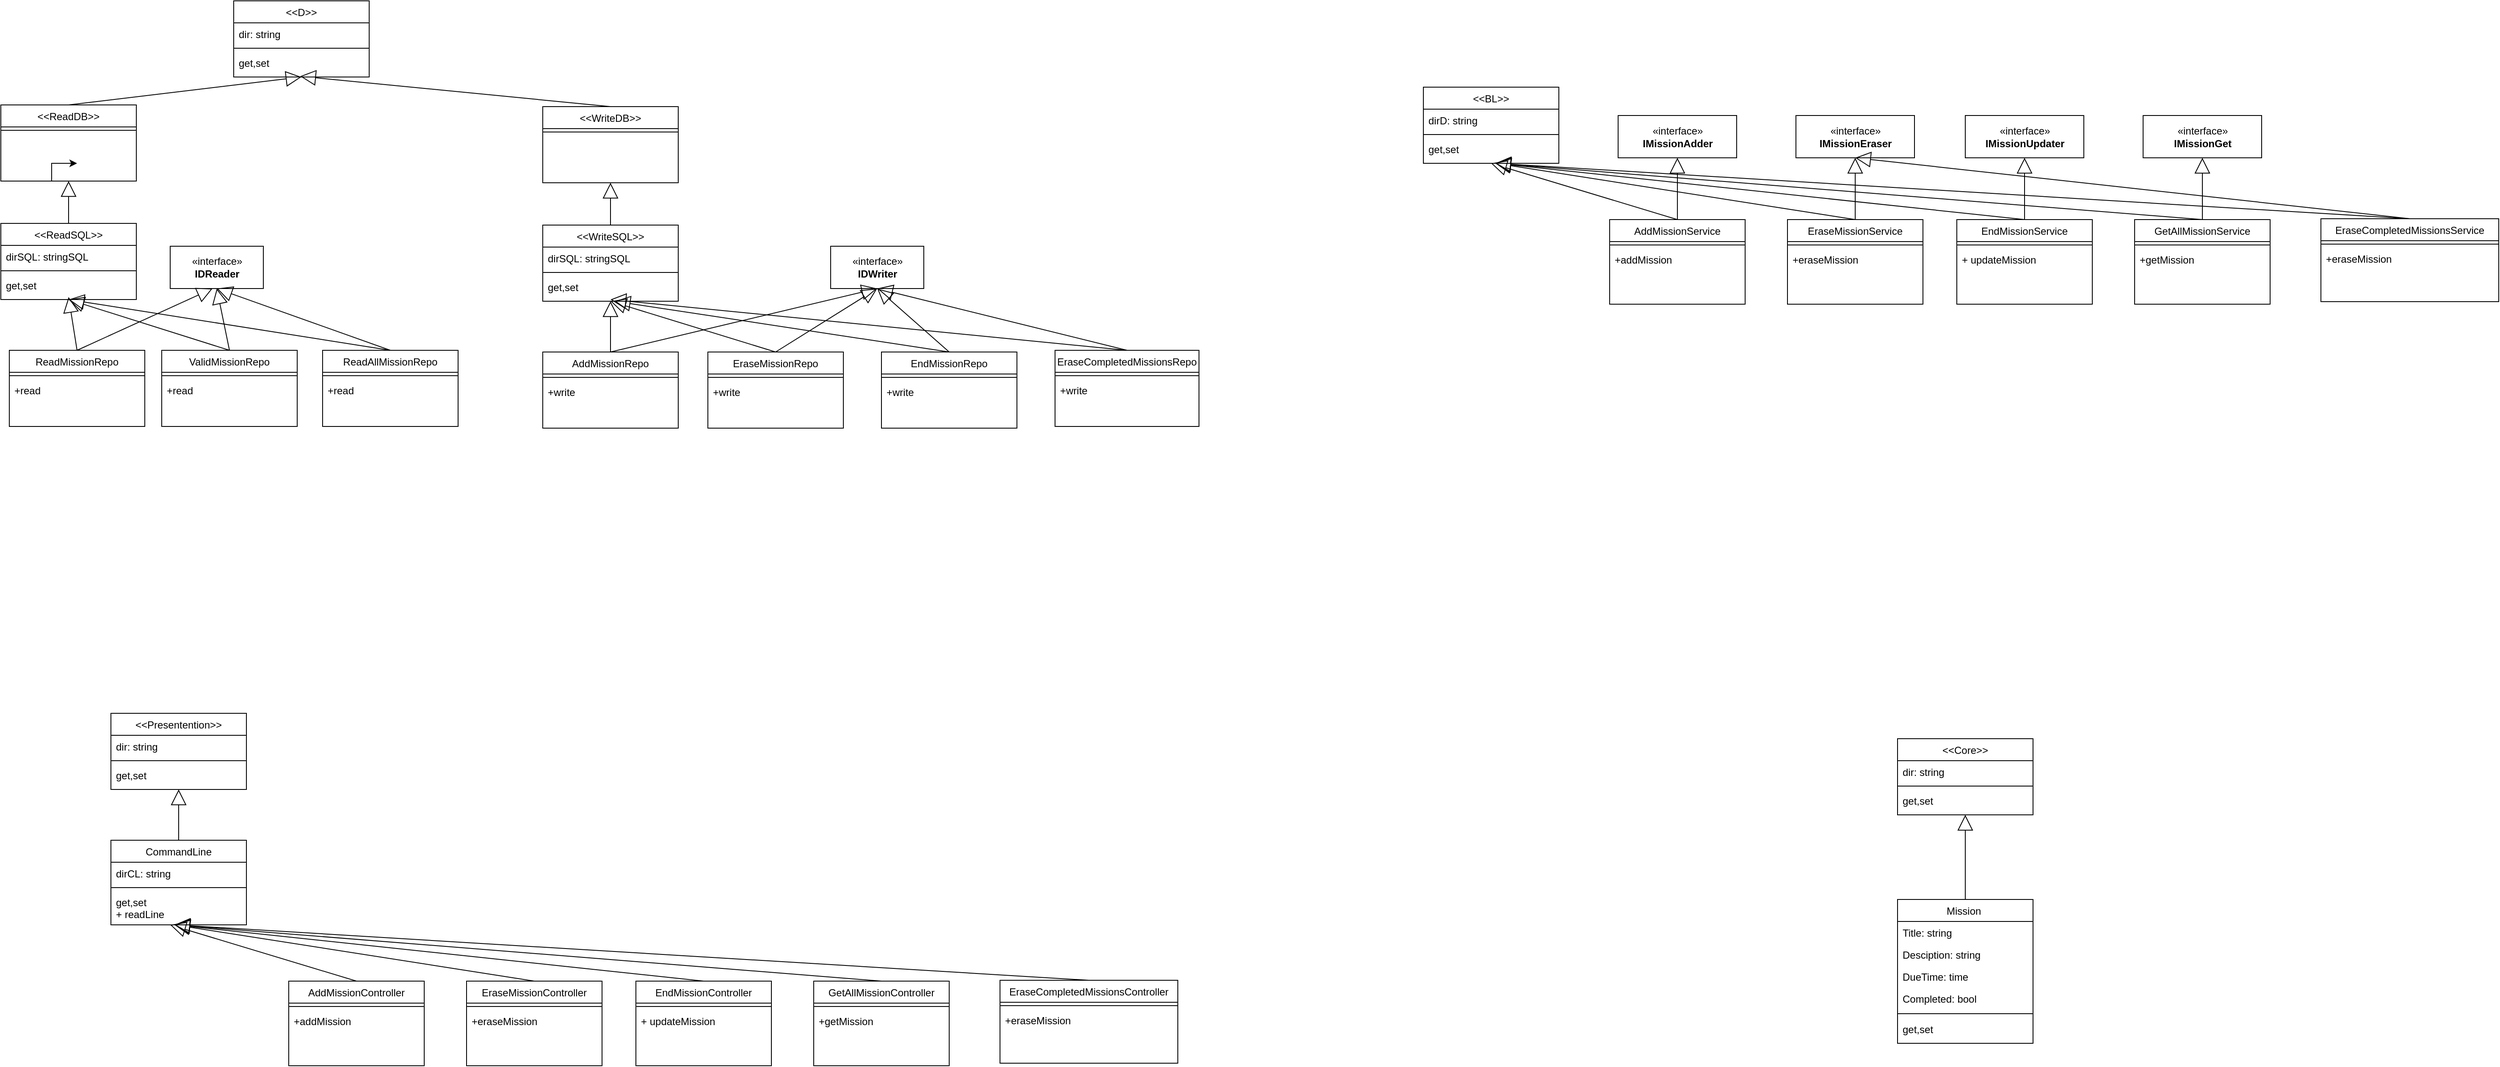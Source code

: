 <mxfile version="13.8.5" type="github">
  <diagram id="C5RBs43oDa-KdzZeNtuy" name="Page-1">
    <mxGraphModel dx="3910" dy="2185" grid="1" gridSize="10" guides="1" tooltips="1" connect="1" arrows="1" fold="1" page="1" pageScale="1" pageWidth="1600" pageHeight="900" math="0" shadow="0">
      <root>
        <mxCell id="WIyWlLk6GJQsqaUBKTNV-0" />
        <mxCell id="WIyWlLk6GJQsqaUBKTNV-1" parent="WIyWlLk6GJQsqaUBKTNV-0" />
        <mxCell id="q4tkTc2q1mDDEgFrJ_Hx-42" style="edgeStyle=orthogonalEdgeStyle;rounded=0;orthogonalLoop=1;jettySize=auto;html=1;exitX=0.5;exitY=1;exitDx=0;exitDy=0;" edge="1" parent="WIyWlLk6GJQsqaUBKTNV-1" source="NPSRJjCiuasaxtM8R7SW-10">
          <mxGeometry relative="1" as="geometry">
            <mxPoint x="190" y="390" as="targetPoint" />
            <Array as="points">
              <mxPoint x="160" y="411" />
              <mxPoint x="160" y="390" />
            </Array>
          </mxGeometry>
        </mxCell>
        <mxCell id="NPSRJjCiuasaxtM8R7SW-10" value="&lt;&lt;ReadDB&gt;&gt;" style="swimlane;fontStyle=0;align=center;verticalAlign=top;childLayout=stackLayout;horizontal=1;startSize=26;horizontalStack=0;resizeParent=1;resizeLast=0;collapsible=1;marginBottom=0;rounded=0;shadow=0;strokeWidth=1;" parent="WIyWlLk6GJQsqaUBKTNV-1" vertex="1">
          <mxGeometry x="100" y="321" width="160" height="90" as="geometry">
            <mxRectangle x="230" y="140" width="160" height="26" as="alternateBounds" />
          </mxGeometry>
        </mxCell>
        <mxCell id="NPSRJjCiuasaxtM8R7SW-12" value="" style="line;html=1;strokeWidth=1;align=left;verticalAlign=middle;spacingTop=-1;spacingLeft=3;spacingRight=3;rotatable=0;labelPosition=right;points=[];portConstraint=eastwest;" parent="NPSRJjCiuasaxtM8R7SW-10" vertex="1">
          <mxGeometry y="26" width="160" height="8" as="geometry" />
        </mxCell>
        <mxCell id="NPSRJjCiuasaxtM8R7SW-14" value="«interface»&lt;br&gt;&lt;b&gt;IDReader&lt;/b&gt;" style="html=1;" parent="WIyWlLk6GJQsqaUBKTNV-1" vertex="1">
          <mxGeometry x="300" y="488" width="110" height="50" as="geometry" />
        </mxCell>
        <mxCell id="NPSRJjCiuasaxtM8R7SW-16" value="" style="endArrow=block;endSize=16;endFill=0;html=1;entryX=0.5;entryY=1;entryDx=0;entryDy=0;exitX=0.5;exitY=0;exitDx=0;exitDy=0;" parent="WIyWlLk6GJQsqaUBKTNV-1" source="NPSRJjCiuasaxtM8R7SW-32" target="NPSRJjCiuasaxtM8R7SW-14" edge="1">
          <mxGeometry width="160" relative="1" as="geometry">
            <mxPoint x="40" y="641" as="sourcePoint" />
            <mxPoint x="-50" y="611" as="targetPoint" />
          </mxGeometry>
        </mxCell>
        <mxCell id="NPSRJjCiuasaxtM8R7SW-19" value="«interface»&lt;br&gt;&lt;b&gt;IDWriter&lt;/b&gt;" style="html=1;" parent="WIyWlLk6GJQsqaUBKTNV-1" vertex="1">
          <mxGeometry x="1080" y="488" width="110" height="50" as="geometry" />
        </mxCell>
        <mxCell id="NPSRJjCiuasaxtM8R7SW-20" value="" style="endArrow=block;endSize=16;endFill=0;html=1;entryX=0.5;entryY=1;entryDx=0;entryDy=0;exitX=0.5;exitY=0;exitDx=0;exitDy=0;" parent="WIyWlLk6GJQsqaUBKTNV-1" source="NPSRJjCiuasaxtM8R7SW-47" target="NPSRJjCiuasaxtM8R7SW-19" edge="1">
          <mxGeometry width="160" relative="1" as="geometry">
            <mxPoint x="850" y="622" as="sourcePoint" />
            <mxPoint x="660" y="520" as="targetPoint" />
          </mxGeometry>
        </mxCell>
        <mxCell id="NPSRJjCiuasaxtM8R7SW-23" value="&lt;&lt;WriteDB&gt;&gt;" style="swimlane;fontStyle=0;align=center;verticalAlign=top;childLayout=stackLayout;horizontal=1;startSize=26;horizontalStack=0;resizeParent=1;resizeLast=0;collapsible=1;marginBottom=0;rounded=0;shadow=0;strokeWidth=1;" parent="WIyWlLk6GJQsqaUBKTNV-1" vertex="1">
          <mxGeometry x="740" y="323" width="160" height="90" as="geometry">
            <mxRectangle x="230" y="140" width="160" height="26" as="alternateBounds" />
          </mxGeometry>
        </mxCell>
        <mxCell id="NPSRJjCiuasaxtM8R7SW-25" value="" style="line;html=1;strokeWidth=1;align=left;verticalAlign=middle;spacingTop=-1;spacingLeft=3;spacingRight=3;rotatable=0;labelPosition=right;points=[];portConstraint=eastwest;" parent="NPSRJjCiuasaxtM8R7SW-23" vertex="1">
          <mxGeometry y="26" width="160" height="8" as="geometry" />
        </mxCell>
        <mxCell id="NPSRJjCiuasaxtM8R7SW-27" value="" style="endArrow=block;endSize=16;endFill=0;html=1;entryX=0.5;entryY=1;entryDx=0;entryDy=0;exitX=0.5;exitY=0;exitDx=0;exitDy=0;" parent="WIyWlLk6GJQsqaUBKTNV-1" source="NPSRJjCiuasaxtM8R7SW-28" target="NPSRJjCiuasaxtM8R7SW-10" edge="1">
          <mxGeometry width="160" relative="1" as="geometry">
            <mxPoint x="280" y="456" as="sourcePoint" />
            <mxPoint x="180" y="431" as="targetPoint" />
          </mxGeometry>
        </mxCell>
        <mxCell id="NPSRJjCiuasaxtM8R7SW-28" value="&lt;&lt;ReadSQL&gt;&gt;" style="swimlane;fontStyle=0;align=center;verticalAlign=top;childLayout=stackLayout;horizontal=1;startSize=26;horizontalStack=0;resizeParent=1;resizeLast=0;collapsible=1;marginBottom=0;rounded=0;shadow=0;strokeWidth=1;" parent="WIyWlLk6GJQsqaUBKTNV-1" vertex="1">
          <mxGeometry x="100" y="461" width="160" height="90" as="geometry">
            <mxRectangle x="230" y="140" width="160" height="26" as="alternateBounds" />
          </mxGeometry>
        </mxCell>
        <mxCell id="NPSRJjCiuasaxtM8R7SW-29" value="dirSQL: stringSQL" style="text;align=left;verticalAlign=top;spacingLeft=4;spacingRight=4;overflow=hidden;rotatable=0;points=[[0,0.5],[1,0.5]];portConstraint=eastwest;" parent="NPSRJjCiuasaxtM8R7SW-28" vertex="1">
          <mxGeometry y="26" width="160" height="26" as="geometry" />
        </mxCell>
        <mxCell id="NPSRJjCiuasaxtM8R7SW-30" value="" style="line;html=1;strokeWidth=1;align=left;verticalAlign=middle;spacingTop=-1;spacingLeft=3;spacingRight=3;rotatable=0;labelPosition=right;points=[];portConstraint=eastwest;" parent="NPSRJjCiuasaxtM8R7SW-28" vertex="1">
          <mxGeometry y="52" width="160" height="8" as="geometry" />
        </mxCell>
        <mxCell id="NPSRJjCiuasaxtM8R7SW-31" value="get,set" style="text;align=left;verticalAlign=top;spacingLeft=4;spacingRight=4;overflow=hidden;rotatable=0;points=[[0,0.5],[1,0.5]];portConstraint=eastwest;" parent="NPSRJjCiuasaxtM8R7SW-28" vertex="1">
          <mxGeometry y="60" width="160" height="26" as="geometry" />
        </mxCell>
        <mxCell id="NPSRJjCiuasaxtM8R7SW-32" value="ValidMissionRepo" style="swimlane;fontStyle=0;align=center;verticalAlign=top;childLayout=stackLayout;horizontal=1;startSize=26;horizontalStack=0;resizeParent=1;resizeLast=0;collapsible=1;marginBottom=0;rounded=0;shadow=0;strokeWidth=1;" parent="WIyWlLk6GJQsqaUBKTNV-1" vertex="1">
          <mxGeometry x="290" y="611" width="160" height="90" as="geometry">
            <mxRectangle x="230" y="140" width="160" height="26" as="alternateBounds" />
          </mxGeometry>
        </mxCell>
        <mxCell id="NPSRJjCiuasaxtM8R7SW-34" value="" style="line;html=1;strokeWidth=1;align=left;verticalAlign=middle;spacingTop=-1;spacingLeft=3;spacingRight=3;rotatable=0;labelPosition=right;points=[];portConstraint=eastwest;" parent="NPSRJjCiuasaxtM8R7SW-32" vertex="1">
          <mxGeometry y="26" width="160" height="8" as="geometry" />
        </mxCell>
        <mxCell id="NPSRJjCiuasaxtM8R7SW-35" value="+read" style="text;align=left;verticalAlign=top;spacingLeft=4;spacingRight=4;overflow=hidden;rotatable=0;points=[[0,0.5],[1,0.5]];portConstraint=eastwest;" parent="NPSRJjCiuasaxtM8R7SW-32" vertex="1">
          <mxGeometry y="34" width="160" height="26" as="geometry" />
        </mxCell>
        <mxCell id="NPSRJjCiuasaxtM8R7SW-36" value="" style="endArrow=block;endSize=16;endFill=0;html=1;exitX=0.5;exitY=0;exitDx=0;exitDy=0;entryX=0.5;entryY=1;entryDx=0;entryDy=0;" parent="WIyWlLk6GJQsqaUBKTNV-1" source="NPSRJjCiuasaxtM8R7SW-32" target="NPSRJjCiuasaxtM8R7SW-28" edge="1">
          <mxGeometry width="160" relative="1" as="geometry">
            <mxPoint x="220" y="591" as="sourcePoint" />
            <mxPoint x="400" y="541" as="targetPoint" />
          </mxGeometry>
        </mxCell>
        <mxCell id="NPSRJjCiuasaxtM8R7SW-42" value="" style="endArrow=block;endSize=16;endFill=0;html=1;entryX=0.5;entryY=1;entryDx=0;entryDy=0;exitX=0.5;exitY=0;exitDx=0;exitDy=0;" parent="WIyWlLk6GJQsqaUBKTNV-1" source="NPSRJjCiuasaxtM8R7SW-43" edge="1">
          <mxGeometry width="160" relative="1" as="geometry">
            <mxPoint x="920" y="458" as="sourcePoint" />
            <mxPoint x="820" y="413" as="targetPoint" />
          </mxGeometry>
        </mxCell>
        <mxCell id="NPSRJjCiuasaxtM8R7SW-43" value="&lt;&lt;WriteSQL&gt;&gt;" style="swimlane;fontStyle=0;align=center;verticalAlign=top;childLayout=stackLayout;horizontal=1;startSize=26;horizontalStack=0;resizeParent=1;resizeLast=0;collapsible=1;marginBottom=0;rounded=0;shadow=0;strokeWidth=1;" parent="WIyWlLk6GJQsqaUBKTNV-1" vertex="1">
          <mxGeometry x="740" y="463" width="160" height="90" as="geometry">
            <mxRectangle x="230" y="140" width="160" height="26" as="alternateBounds" />
          </mxGeometry>
        </mxCell>
        <mxCell id="NPSRJjCiuasaxtM8R7SW-44" value="dirSQL: stringSQL" style="text;align=left;verticalAlign=top;spacingLeft=4;spacingRight=4;overflow=hidden;rotatable=0;points=[[0,0.5],[1,0.5]];portConstraint=eastwest;" parent="NPSRJjCiuasaxtM8R7SW-43" vertex="1">
          <mxGeometry y="26" width="160" height="26" as="geometry" />
        </mxCell>
        <mxCell id="NPSRJjCiuasaxtM8R7SW-45" value="" style="line;html=1;strokeWidth=1;align=left;verticalAlign=middle;spacingTop=-1;spacingLeft=3;spacingRight=3;rotatable=0;labelPosition=right;points=[];portConstraint=eastwest;" parent="NPSRJjCiuasaxtM8R7SW-43" vertex="1">
          <mxGeometry y="52" width="160" height="8" as="geometry" />
        </mxCell>
        <mxCell id="NPSRJjCiuasaxtM8R7SW-46" value="get,set" style="text;align=left;verticalAlign=top;spacingLeft=4;spacingRight=4;overflow=hidden;rotatable=0;points=[[0,0.5],[1,0.5]];portConstraint=eastwest;" parent="NPSRJjCiuasaxtM8R7SW-43" vertex="1">
          <mxGeometry y="60" width="160" height="26" as="geometry" />
        </mxCell>
        <mxCell id="NPSRJjCiuasaxtM8R7SW-47" value="AddMissionRepo" style="swimlane;fontStyle=0;align=center;verticalAlign=top;childLayout=stackLayout;horizontal=1;startSize=26;horizontalStack=0;resizeParent=1;resizeLast=0;collapsible=1;marginBottom=0;rounded=0;shadow=0;strokeWidth=1;" parent="WIyWlLk6GJQsqaUBKTNV-1" vertex="1">
          <mxGeometry x="740" y="613" width="160" height="90" as="geometry">
            <mxRectangle x="230" y="140" width="160" height="26" as="alternateBounds" />
          </mxGeometry>
        </mxCell>
        <mxCell id="NPSRJjCiuasaxtM8R7SW-48" value="" style="line;html=1;strokeWidth=1;align=left;verticalAlign=middle;spacingTop=-1;spacingLeft=3;spacingRight=3;rotatable=0;labelPosition=right;points=[];portConstraint=eastwest;" parent="NPSRJjCiuasaxtM8R7SW-47" vertex="1">
          <mxGeometry y="26" width="160" height="8" as="geometry" />
        </mxCell>
        <mxCell id="NPSRJjCiuasaxtM8R7SW-49" value="+write" style="text;align=left;verticalAlign=top;spacingLeft=4;spacingRight=4;overflow=hidden;rotatable=0;points=[[0,0.5],[1,0.5]];portConstraint=eastwest;" parent="NPSRJjCiuasaxtM8R7SW-47" vertex="1">
          <mxGeometry y="34" width="160" height="26" as="geometry" />
        </mxCell>
        <mxCell id="NPSRJjCiuasaxtM8R7SW-50" value="" style="endArrow=block;endSize=16;endFill=0;html=1;entryX=0.5;entryY=1;entryDx=0;entryDy=0;exitX=0.5;exitY=0;exitDx=0;exitDy=0;" parent="WIyWlLk6GJQsqaUBKTNV-1" target="NPSRJjCiuasaxtM8R7SW-43" edge="1" source="NPSRJjCiuasaxtM8R7SW-47">
          <mxGeometry width="160" relative="1" as="geometry">
            <mxPoint x="810" y="610" as="sourcePoint" />
            <mxPoint x="620" y="523" as="targetPoint" />
          </mxGeometry>
        </mxCell>
        <mxCell id="NPSRJjCiuasaxtM8R7SW-51" value="&lt;&lt;D&gt;&gt;" style="swimlane;fontStyle=0;align=center;verticalAlign=top;childLayout=stackLayout;horizontal=1;startSize=26;horizontalStack=0;resizeParent=1;resizeLast=0;collapsible=1;marginBottom=0;rounded=0;shadow=0;strokeWidth=1;" parent="WIyWlLk6GJQsqaUBKTNV-1" vertex="1">
          <mxGeometry x="375" y="198" width="160" height="90" as="geometry">
            <mxRectangle x="230" y="140" width="160" height="26" as="alternateBounds" />
          </mxGeometry>
        </mxCell>
        <mxCell id="NPSRJjCiuasaxtM8R7SW-52" value="dir: string" style="text;align=left;verticalAlign=top;spacingLeft=4;spacingRight=4;overflow=hidden;rotatable=0;points=[[0,0.5],[1,0.5]];portConstraint=eastwest;" parent="NPSRJjCiuasaxtM8R7SW-51" vertex="1">
          <mxGeometry y="26" width="160" height="26" as="geometry" />
        </mxCell>
        <mxCell id="NPSRJjCiuasaxtM8R7SW-53" value="" style="line;html=1;strokeWidth=1;align=left;verticalAlign=middle;spacingTop=-1;spacingLeft=3;spacingRight=3;rotatable=0;labelPosition=right;points=[];portConstraint=eastwest;" parent="NPSRJjCiuasaxtM8R7SW-51" vertex="1">
          <mxGeometry y="52" width="160" height="8" as="geometry" />
        </mxCell>
        <mxCell id="NPSRJjCiuasaxtM8R7SW-54" value="get,set" style="text;align=left;verticalAlign=top;spacingLeft=4;spacingRight=4;overflow=hidden;rotatable=0;points=[[0,0.5],[1,0.5]];portConstraint=eastwest;" parent="NPSRJjCiuasaxtM8R7SW-51" vertex="1">
          <mxGeometry y="60" width="160" height="26" as="geometry" />
        </mxCell>
        <mxCell id="NPSRJjCiuasaxtM8R7SW-55" value="" style="endArrow=block;endSize=16;endFill=0;html=1;exitX=0.5;exitY=0;exitDx=0;exitDy=0;entryX=0.5;entryY=1;entryDx=0;entryDy=0;" parent="WIyWlLk6GJQsqaUBKTNV-1" source="NPSRJjCiuasaxtM8R7SW-10" target="NPSRJjCiuasaxtM8R7SW-51" edge="1">
          <mxGeometry width="160" relative="1" as="geometry">
            <mxPoint x="475" y="328" as="sourcePoint" />
            <mxPoint x="455" y="278" as="targetPoint" />
          </mxGeometry>
        </mxCell>
        <mxCell id="NPSRJjCiuasaxtM8R7SW-56" value="" style="endArrow=block;endSize=16;endFill=0;html=1;exitX=0.5;exitY=0;exitDx=0;exitDy=0;entryX=0.491;entryY=1.121;entryDx=0;entryDy=0;entryPerimeter=0;" parent="WIyWlLk6GJQsqaUBKTNV-1" source="NPSRJjCiuasaxtM8R7SW-23" target="NPSRJjCiuasaxtM8R7SW-54" edge="1">
          <mxGeometry width="160" relative="1" as="geometry">
            <mxPoint x="245" y="331" as="sourcePoint" />
            <mxPoint x="465" y="268" as="targetPoint" />
          </mxGeometry>
        </mxCell>
        <mxCell id="NPSRJjCiuasaxtM8R7SW-57" value="EraseMissionRepo" style="swimlane;fontStyle=0;align=center;verticalAlign=top;childLayout=stackLayout;horizontal=1;startSize=26;horizontalStack=0;resizeParent=1;resizeLast=0;collapsible=1;marginBottom=0;rounded=0;shadow=0;strokeWidth=1;" parent="WIyWlLk6GJQsqaUBKTNV-1" vertex="1">
          <mxGeometry x="935" y="613" width="160" height="90" as="geometry">
            <mxRectangle x="230" y="140" width="160" height="26" as="alternateBounds" />
          </mxGeometry>
        </mxCell>
        <mxCell id="NPSRJjCiuasaxtM8R7SW-58" value="" style="line;html=1;strokeWidth=1;align=left;verticalAlign=middle;spacingTop=-1;spacingLeft=3;spacingRight=3;rotatable=0;labelPosition=right;points=[];portConstraint=eastwest;" parent="NPSRJjCiuasaxtM8R7SW-57" vertex="1">
          <mxGeometry y="26" width="160" height="8" as="geometry" />
        </mxCell>
        <mxCell id="NPSRJjCiuasaxtM8R7SW-59" value="+write" style="text;align=left;verticalAlign=top;spacingLeft=4;spacingRight=4;overflow=hidden;rotatable=0;points=[[0,0.5],[1,0.5]];portConstraint=eastwest;" parent="NPSRJjCiuasaxtM8R7SW-57" vertex="1">
          <mxGeometry y="34" width="160" height="26" as="geometry" />
        </mxCell>
        <mxCell id="NPSRJjCiuasaxtM8R7SW-60" value="" style="endArrow=block;endSize=16;endFill=0;html=1;entryX=0.5;entryY=1;entryDx=0;entryDy=0;exitX=0.5;exitY=0;exitDx=0;exitDy=0;" parent="WIyWlLk6GJQsqaUBKTNV-1" source="NPSRJjCiuasaxtM8R7SW-57" target="NPSRJjCiuasaxtM8R7SW-43" edge="1">
          <mxGeometry width="160" relative="1" as="geometry">
            <mxPoint x="940" y="603" as="sourcePoint" />
            <mxPoint x="940" y="530" as="targetPoint" />
          </mxGeometry>
        </mxCell>
        <mxCell id="NPSRJjCiuasaxtM8R7SW-69" value="&lt;&lt;Presentention&gt;&gt;" style="swimlane;fontStyle=0;align=center;verticalAlign=top;childLayout=stackLayout;horizontal=1;startSize=26;horizontalStack=0;resizeParent=1;resizeLast=0;collapsible=1;marginBottom=0;rounded=0;shadow=0;strokeWidth=1;" parent="WIyWlLk6GJQsqaUBKTNV-1" vertex="1">
          <mxGeometry x="230" y="1040" width="160" height="90" as="geometry">
            <mxRectangle x="230" y="140" width="160" height="26" as="alternateBounds" />
          </mxGeometry>
        </mxCell>
        <mxCell id="NPSRJjCiuasaxtM8R7SW-70" value="dir: string" style="text;align=left;verticalAlign=top;spacingLeft=4;spacingRight=4;overflow=hidden;rotatable=0;points=[[0,0.5],[1,0.5]];portConstraint=eastwest;" parent="NPSRJjCiuasaxtM8R7SW-69" vertex="1">
          <mxGeometry y="26" width="160" height="26" as="geometry" />
        </mxCell>
        <mxCell id="NPSRJjCiuasaxtM8R7SW-71" value="" style="line;html=1;strokeWidth=1;align=left;verticalAlign=middle;spacingTop=-1;spacingLeft=3;spacingRight=3;rotatable=0;labelPosition=right;points=[];portConstraint=eastwest;" parent="NPSRJjCiuasaxtM8R7SW-69" vertex="1">
          <mxGeometry y="52" width="160" height="8" as="geometry" />
        </mxCell>
        <mxCell id="NPSRJjCiuasaxtM8R7SW-72" value="get,set" style="text;align=left;verticalAlign=top;spacingLeft=4;spacingRight=4;overflow=hidden;rotatable=0;points=[[0,0.5],[1,0.5]];portConstraint=eastwest;" parent="NPSRJjCiuasaxtM8R7SW-69" vertex="1">
          <mxGeometry y="60" width="160" height="26" as="geometry" />
        </mxCell>
        <mxCell id="NPSRJjCiuasaxtM8R7SW-73" value="" style="endArrow=block;endSize=16;endFill=0;html=1;entryX=0.5;entryY=1;entryDx=0;entryDy=0;" parent="WIyWlLk6GJQsqaUBKTNV-1" target="NPSRJjCiuasaxtM8R7SW-69" edge="1">
          <mxGeometry width="160" relative="1" as="geometry">
            <mxPoint x="310" y="1190" as="sourcePoint" />
            <mxPoint x="310" y="1120" as="targetPoint" />
          </mxGeometry>
        </mxCell>
        <mxCell id="NPSRJjCiuasaxtM8R7SW-75" value="&lt;&lt;BL&gt;&gt;" style="swimlane;fontStyle=0;align=center;verticalAlign=top;childLayout=stackLayout;horizontal=1;startSize=26;horizontalStack=0;resizeParent=1;resizeLast=0;collapsible=1;marginBottom=0;rounded=0;shadow=0;strokeWidth=1;" parent="WIyWlLk6GJQsqaUBKTNV-1" vertex="1">
          <mxGeometry x="1780" y="300" width="160" height="90" as="geometry">
            <mxRectangle x="230" y="140" width="160" height="26" as="alternateBounds" />
          </mxGeometry>
        </mxCell>
        <mxCell id="NPSRJjCiuasaxtM8R7SW-76" value="dirD: string" style="text;align=left;verticalAlign=top;spacingLeft=4;spacingRight=4;overflow=hidden;rotatable=0;points=[[0,0.5],[1,0.5]];portConstraint=eastwest;" parent="NPSRJjCiuasaxtM8R7SW-75" vertex="1">
          <mxGeometry y="26" width="160" height="26" as="geometry" />
        </mxCell>
        <mxCell id="NPSRJjCiuasaxtM8R7SW-77" value="" style="line;html=1;strokeWidth=1;align=left;verticalAlign=middle;spacingTop=-1;spacingLeft=3;spacingRight=3;rotatable=0;labelPosition=right;points=[];portConstraint=eastwest;" parent="NPSRJjCiuasaxtM8R7SW-75" vertex="1">
          <mxGeometry y="52" width="160" height="8" as="geometry" />
        </mxCell>
        <mxCell id="NPSRJjCiuasaxtM8R7SW-78" value="get,set" style="text;align=left;verticalAlign=top;spacingLeft=4;spacingRight=4;overflow=hidden;rotatable=0;points=[[0,0.5],[1,0.5]];portConstraint=eastwest;" parent="NPSRJjCiuasaxtM8R7SW-75" vertex="1">
          <mxGeometry y="60" width="160" height="26" as="geometry" />
        </mxCell>
        <mxCell id="NPSRJjCiuasaxtM8R7SW-85" value="AddMissionService" style="swimlane;fontStyle=0;align=center;verticalAlign=top;childLayout=stackLayout;horizontal=1;startSize=26;horizontalStack=0;resizeParent=1;resizeLast=0;collapsible=1;marginBottom=0;rounded=0;shadow=0;strokeWidth=1;" parent="WIyWlLk6GJQsqaUBKTNV-1" vertex="1">
          <mxGeometry x="2000" y="456.5" width="160" height="100" as="geometry">
            <mxRectangle x="230" y="140" width="160" height="26" as="alternateBounds" />
          </mxGeometry>
        </mxCell>
        <mxCell id="NPSRJjCiuasaxtM8R7SW-87" value="" style="line;html=1;strokeWidth=1;align=left;verticalAlign=middle;spacingTop=-1;spacingLeft=3;spacingRight=3;rotatable=0;labelPosition=right;points=[];portConstraint=eastwest;" parent="NPSRJjCiuasaxtM8R7SW-85" vertex="1">
          <mxGeometry y="26" width="160" height="8" as="geometry" />
        </mxCell>
        <mxCell id="NPSRJjCiuasaxtM8R7SW-88" value="+addMission" style="text;align=left;verticalAlign=top;spacingLeft=4;spacingRight=4;overflow=hidden;rotatable=0;points=[[0,0.5],[1,0.5]];portConstraint=eastwest;" parent="NPSRJjCiuasaxtM8R7SW-85" vertex="1">
          <mxGeometry y="34" width="160" height="40" as="geometry" />
        </mxCell>
        <mxCell id="NPSRJjCiuasaxtM8R7SW-89" value="" style="endArrow=block;endSize=16;endFill=0;html=1;exitX=0.5;exitY=0;exitDx=0;exitDy=0;entryX=0.5;entryY=1;entryDx=0;entryDy=0;" parent="WIyWlLk6GJQsqaUBKTNV-1" source="NPSRJjCiuasaxtM8R7SW-85" target="NPSRJjCiuasaxtM8R7SW-75" edge="1">
          <mxGeometry width="160" relative="1" as="geometry">
            <mxPoint x="2541.44" y="613.85" as="sourcePoint" />
            <mxPoint x="2230" y="370" as="targetPoint" />
          </mxGeometry>
        </mxCell>
        <mxCell id="NPSRJjCiuasaxtM8R7SW-91" value="«interface»&lt;br&gt;&lt;b&gt;IMissionAdder&lt;/b&gt;" style="html=1;" parent="WIyWlLk6GJQsqaUBKTNV-1" vertex="1">
          <mxGeometry x="2010" y="333.5" width="140" height="50" as="geometry" />
        </mxCell>
        <mxCell id="NPSRJjCiuasaxtM8R7SW-92" value="" style="endArrow=block;endSize=16;endFill=0;html=1;entryX=0.5;entryY=1;entryDx=0;entryDy=0;exitX=0.5;exitY=0;exitDx=0;exitDy=0;" parent="WIyWlLk6GJQsqaUBKTNV-1" source="NPSRJjCiuasaxtM8R7SW-85" target="NPSRJjCiuasaxtM8R7SW-91" edge="1">
          <mxGeometry width="160" relative="1" as="geometry">
            <mxPoint x="2080" y="473.5" as="sourcePoint" />
            <mxPoint x="1880" y="413.5" as="targetPoint" />
          </mxGeometry>
        </mxCell>
        <mxCell id="NPSRJjCiuasaxtM8R7SW-93" value="CommandLine" style="swimlane;fontStyle=0;align=center;verticalAlign=top;childLayout=stackLayout;horizontal=1;startSize=26;horizontalStack=0;resizeParent=1;resizeLast=0;collapsible=1;marginBottom=0;rounded=0;shadow=0;strokeWidth=1;" parent="WIyWlLk6GJQsqaUBKTNV-1" vertex="1">
          <mxGeometry x="230" y="1190" width="160" height="100" as="geometry">
            <mxRectangle x="230" y="140" width="160" height="26" as="alternateBounds" />
          </mxGeometry>
        </mxCell>
        <mxCell id="NPSRJjCiuasaxtM8R7SW-94" value="dirCL: string" style="text;align=left;verticalAlign=top;spacingLeft=4;spacingRight=4;overflow=hidden;rotatable=0;points=[[0,0.5],[1,0.5]];portConstraint=eastwest;" parent="NPSRJjCiuasaxtM8R7SW-93" vertex="1">
          <mxGeometry y="26" width="160" height="26" as="geometry" />
        </mxCell>
        <mxCell id="NPSRJjCiuasaxtM8R7SW-95" value="" style="line;html=1;strokeWidth=1;align=left;verticalAlign=middle;spacingTop=-1;spacingLeft=3;spacingRight=3;rotatable=0;labelPosition=right;points=[];portConstraint=eastwest;" parent="NPSRJjCiuasaxtM8R7SW-93" vertex="1">
          <mxGeometry y="52" width="160" height="8" as="geometry" />
        </mxCell>
        <mxCell id="NPSRJjCiuasaxtM8R7SW-96" value="get,set&#xa;+ readLine" style="text;align=left;verticalAlign=top;spacingLeft=4;spacingRight=4;overflow=hidden;rotatable=0;points=[[0,0.5],[1,0.5]];portConstraint=eastwest;" parent="NPSRJjCiuasaxtM8R7SW-93" vertex="1">
          <mxGeometry y="60" width="160" height="40" as="geometry" />
        </mxCell>
        <mxCell id="NPSRJjCiuasaxtM8R7SW-112" value="EraseMissionService" style="swimlane;fontStyle=0;align=center;verticalAlign=top;childLayout=stackLayout;horizontal=1;startSize=26;horizontalStack=0;resizeParent=1;resizeLast=0;collapsible=1;marginBottom=0;rounded=0;shadow=0;strokeWidth=1;" parent="WIyWlLk6GJQsqaUBKTNV-1" vertex="1">
          <mxGeometry x="2210" y="456.5" width="160" height="100" as="geometry">
            <mxRectangle x="230" y="140" width="160" height="26" as="alternateBounds" />
          </mxGeometry>
        </mxCell>
        <mxCell id="NPSRJjCiuasaxtM8R7SW-114" value="" style="line;html=1;strokeWidth=1;align=left;verticalAlign=middle;spacingTop=-1;spacingLeft=3;spacingRight=3;rotatable=0;labelPosition=right;points=[];portConstraint=eastwest;" parent="NPSRJjCiuasaxtM8R7SW-112" vertex="1">
          <mxGeometry y="26" width="160" height="8" as="geometry" />
        </mxCell>
        <mxCell id="NPSRJjCiuasaxtM8R7SW-115" value="+eraseMission" style="text;align=left;verticalAlign=top;spacingLeft=4;spacingRight=4;overflow=hidden;rotatable=0;points=[[0,0.5],[1,0.5]];portConstraint=eastwest;" parent="NPSRJjCiuasaxtM8R7SW-112" vertex="1">
          <mxGeometry y="34" width="160" height="40" as="geometry" />
        </mxCell>
        <mxCell id="NPSRJjCiuasaxtM8R7SW-116" value="«interface»&lt;br&gt;&lt;b&gt;IMissionEraser&lt;/b&gt;" style="html=1;" parent="WIyWlLk6GJQsqaUBKTNV-1" vertex="1">
          <mxGeometry x="2220" y="333.5" width="140" height="50" as="geometry" />
        </mxCell>
        <mxCell id="NPSRJjCiuasaxtM8R7SW-117" value="" style="endArrow=block;endSize=16;endFill=0;html=1;entryX=0.5;entryY=1;entryDx=0;entryDy=0;exitX=0.5;exitY=0;exitDx=0;exitDy=0;" parent="WIyWlLk6GJQsqaUBKTNV-1" source="NPSRJjCiuasaxtM8R7SW-112" target="NPSRJjCiuasaxtM8R7SW-116" edge="1">
          <mxGeometry width="160" relative="1" as="geometry">
            <mxPoint x="2290" y="473.5" as="sourcePoint" />
            <mxPoint x="2090" y="413.5" as="targetPoint" />
          </mxGeometry>
        </mxCell>
        <mxCell id="NPSRJjCiuasaxtM8R7SW-118" value="" style="endArrow=block;endSize=16;endFill=0;html=1;exitX=0.5;exitY=0;exitDx=0;exitDy=0;" parent="WIyWlLk6GJQsqaUBKTNV-1" source="NPSRJjCiuasaxtM8R7SW-112" edge="1">
          <mxGeometry width="160" relative="1" as="geometry">
            <mxPoint x="2080" y="453" as="sourcePoint" />
            <mxPoint x="1865" y="390" as="targetPoint" />
          </mxGeometry>
        </mxCell>
        <mxCell id="NPSRJjCiuasaxtM8R7SW-143" value="" style="endArrow=block;endSize=16;endFill=0;html=1;exitX=0.5;exitY=0;exitDx=0;exitDy=0;entryX=0.5;entryY=1;entryDx=0;entryDy=0;" parent="WIyWlLk6GJQsqaUBKTNV-1" source="NPSRJjCiuasaxtM8R7SW-57" target="NPSRJjCiuasaxtM8R7SW-19" edge="1">
          <mxGeometry width="160" relative="1" as="geometry">
            <mxPoint x="1015" y="613" as="sourcePoint" />
            <mxPoint x="990" y="538" as="targetPoint" />
          </mxGeometry>
        </mxCell>
        <mxCell id="NPSRJjCiuasaxtM8R7SW-144" value="EndMissionService" style="swimlane;fontStyle=0;align=center;verticalAlign=top;childLayout=stackLayout;horizontal=1;startSize=26;horizontalStack=0;resizeParent=1;resizeLast=0;collapsible=1;marginBottom=0;rounded=0;shadow=0;strokeWidth=1;" parent="WIyWlLk6GJQsqaUBKTNV-1" vertex="1">
          <mxGeometry x="2410" y="456.5" width="160" height="100" as="geometry">
            <mxRectangle x="230" y="140" width="160" height="26" as="alternateBounds" />
          </mxGeometry>
        </mxCell>
        <mxCell id="NPSRJjCiuasaxtM8R7SW-146" value="" style="line;html=1;strokeWidth=1;align=left;verticalAlign=middle;spacingTop=-1;spacingLeft=3;spacingRight=3;rotatable=0;labelPosition=right;points=[];portConstraint=eastwest;" parent="NPSRJjCiuasaxtM8R7SW-144" vertex="1">
          <mxGeometry y="26" width="160" height="8" as="geometry" />
        </mxCell>
        <mxCell id="NPSRJjCiuasaxtM8R7SW-147" value="+ updateMission" style="text;align=left;verticalAlign=top;spacingLeft=4;spacingRight=4;overflow=hidden;rotatable=0;points=[[0,0.5],[1,0.5]];portConstraint=eastwest;" parent="NPSRJjCiuasaxtM8R7SW-144" vertex="1">
          <mxGeometry y="34" width="160" height="40" as="geometry" />
        </mxCell>
        <mxCell id="NPSRJjCiuasaxtM8R7SW-148" value="«interface»&lt;br&gt;&lt;b&gt;IMissionUpdater&lt;/b&gt;" style="html=1;" parent="WIyWlLk6GJQsqaUBKTNV-1" vertex="1">
          <mxGeometry x="2420" y="333.5" width="140" height="50" as="geometry" />
        </mxCell>
        <mxCell id="NPSRJjCiuasaxtM8R7SW-149" value="" style="endArrow=block;endSize=16;endFill=0;html=1;entryX=0.5;entryY=1;entryDx=0;entryDy=0;exitX=0.5;exitY=0;exitDx=0;exitDy=0;" parent="WIyWlLk6GJQsqaUBKTNV-1" source="NPSRJjCiuasaxtM8R7SW-144" target="NPSRJjCiuasaxtM8R7SW-148" edge="1">
          <mxGeometry width="160" relative="1" as="geometry">
            <mxPoint x="2490" y="473.5" as="sourcePoint" />
            <mxPoint x="2290" y="413.5" as="targetPoint" />
          </mxGeometry>
        </mxCell>
        <mxCell id="NPSRJjCiuasaxtM8R7SW-150" value="" style="endArrow=block;endSize=16;endFill=0;html=1;exitX=0.5;exitY=0;exitDx=0;exitDy=0;" parent="WIyWlLk6GJQsqaUBKTNV-1" source="NPSRJjCiuasaxtM8R7SW-144" edge="1">
          <mxGeometry width="160" relative="1" as="geometry">
            <mxPoint x="2290" y="453" as="sourcePoint" />
            <mxPoint x="1865" y="390" as="targetPoint" />
          </mxGeometry>
        </mxCell>
        <mxCell id="NPSRJjCiuasaxtM8R7SW-151" value="EndMissionRepo" style="swimlane;fontStyle=0;align=center;verticalAlign=top;childLayout=stackLayout;horizontal=1;startSize=26;horizontalStack=0;resizeParent=1;resizeLast=0;collapsible=1;marginBottom=0;rounded=0;shadow=0;strokeWidth=1;" parent="WIyWlLk6GJQsqaUBKTNV-1" vertex="1">
          <mxGeometry x="1140" y="613" width="160" height="90" as="geometry">
            <mxRectangle x="230" y="140" width="160" height="26" as="alternateBounds" />
          </mxGeometry>
        </mxCell>
        <mxCell id="NPSRJjCiuasaxtM8R7SW-152" value="" style="line;html=1;strokeWidth=1;align=left;verticalAlign=middle;spacingTop=-1;spacingLeft=3;spacingRight=3;rotatable=0;labelPosition=right;points=[];portConstraint=eastwest;" parent="NPSRJjCiuasaxtM8R7SW-151" vertex="1">
          <mxGeometry y="26" width="160" height="8" as="geometry" />
        </mxCell>
        <mxCell id="NPSRJjCiuasaxtM8R7SW-153" value="+write" style="text;align=left;verticalAlign=top;spacingLeft=4;spacingRight=4;overflow=hidden;rotatable=0;points=[[0,0.5],[1,0.5]];portConstraint=eastwest;" parent="NPSRJjCiuasaxtM8R7SW-151" vertex="1">
          <mxGeometry y="34" width="160" height="26" as="geometry" />
        </mxCell>
        <mxCell id="NPSRJjCiuasaxtM8R7SW-154" value="" style="endArrow=block;endSize=16;endFill=0;html=1;exitX=0.5;exitY=0;exitDx=0;exitDy=0;" parent="WIyWlLk6GJQsqaUBKTNV-1" source="NPSRJjCiuasaxtM8R7SW-151" edge="1">
          <mxGeometry width="160" relative="1" as="geometry">
            <mxPoint x="1145" y="603" as="sourcePoint" />
            <mxPoint x="825" y="553" as="targetPoint" />
          </mxGeometry>
        </mxCell>
        <mxCell id="NPSRJjCiuasaxtM8R7SW-156" value="" style="endArrow=block;endSize=16;endFill=0;html=1;entryX=0.5;entryY=1;entryDx=0;entryDy=0;exitX=0.5;exitY=0;exitDx=0;exitDy=0;" parent="WIyWlLk6GJQsqaUBKTNV-1" source="NPSRJjCiuasaxtM8R7SW-151" target="NPSRJjCiuasaxtM8R7SW-19" edge="1">
          <mxGeometry width="160" relative="1" as="geometry">
            <mxPoint x="1220" y="613" as="sourcePoint" />
            <mxPoint x="1210" y="540" as="targetPoint" />
          </mxGeometry>
        </mxCell>
        <mxCell id="NPSRJjCiuasaxtM8R7SW-157" value="GetAllMissionService" style="swimlane;fontStyle=0;align=center;verticalAlign=top;childLayout=stackLayout;horizontal=1;startSize=26;horizontalStack=0;resizeParent=1;resizeLast=0;collapsible=1;marginBottom=0;rounded=0;shadow=0;strokeWidth=1;" parent="WIyWlLk6GJQsqaUBKTNV-1" vertex="1">
          <mxGeometry x="2620" y="456.5" width="160" height="100" as="geometry">
            <mxRectangle x="230" y="140" width="160" height="26" as="alternateBounds" />
          </mxGeometry>
        </mxCell>
        <mxCell id="NPSRJjCiuasaxtM8R7SW-159" value="" style="line;html=1;strokeWidth=1;align=left;verticalAlign=middle;spacingTop=-1;spacingLeft=3;spacingRight=3;rotatable=0;labelPosition=right;points=[];portConstraint=eastwest;" parent="NPSRJjCiuasaxtM8R7SW-157" vertex="1">
          <mxGeometry y="26" width="160" height="8" as="geometry" />
        </mxCell>
        <mxCell id="NPSRJjCiuasaxtM8R7SW-160" value="+getMission" style="text;align=left;verticalAlign=top;spacingLeft=4;spacingRight=4;overflow=hidden;rotatable=0;points=[[0,0.5],[1,0.5]];portConstraint=eastwest;" parent="NPSRJjCiuasaxtM8R7SW-157" vertex="1">
          <mxGeometry y="34" width="160" height="26" as="geometry" />
        </mxCell>
        <mxCell id="NPSRJjCiuasaxtM8R7SW-161" value="«interface»&lt;br&gt;&lt;b&gt;IMissionGet&lt;/b&gt;" style="html=1;" parent="WIyWlLk6GJQsqaUBKTNV-1" vertex="1">
          <mxGeometry x="2630" y="333.5" width="140" height="50" as="geometry" />
        </mxCell>
        <mxCell id="NPSRJjCiuasaxtM8R7SW-162" value="" style="endArrow=block;endSize=16;endFill=0;html=1;entryX=0.5;entryY=1;entryDx=0;entryDy=0;exitX=0.5;exitY=0;exitDx=0;exitDy=0;" parent="WIyWlLk6GJQsqaUBKTNV-1" source="NPSRJjCiuasaxtM8R7SW-157" target="NPSRJjCiuasaxtM8R7SW-161" edge="1">
          <mxGeometry width="160" relative="1" as="geometry">
            <mxPoint x="2700" y="470.5" as="sourcePoint" />
            <mxPoint x="2500" y="410.5" as="targetPoint" />
          </mxGeometry>
        </mxCell>
        <mxCell id="NPSRJjCiuasaxtM8R7SW-163" value="" style="endArrow=block;endSize=16;endFill=0;html=1;exitX=0.5;exitY=0;exitDx=0;exitDy=0;" parent="WIyWlLk6GJQsqaUBKTNV-1" source="NPSRJjCiuasaxtM8R7SW-157" edge="1">
          <mxGeometry width="160" relative="1" as="geometry">
            <mxPoint x="2515" y="453" as="sourcePoint" />
            <mxPoint x="1865" y="390" as="targetPoint" />
          </mxGeometry>
        </mxCell>
        <mxCell id="NPSRJjCiuasaxtM8R7SW-165" value="" style="endArrow=block;endSize=16;endFill=0;html=1;entryX=0.5;entryY=1;entryDx=0;entryDy=0;exitX=0.5;exitY=0;exitDx=0;exitDy=0;" parent="WIyWlLk6GJQsqaUBKTNV-1" source="NPSRJjCiuasaxtM8R7SW-166" target="NPSRJjCiuasaxtM8R7SW-14" edge="1">
          <mxGeometry width="160" relative="1" as="geometry">
            <mxPoint x="225" y="641" as="sourcePoint" />
            <mxPoint x="540" y="538" as="targetPoint" />
          </mxGeometry>
        </mxCell>
        <mxCell id="NPSRJjCiuasaxtM8R7SW-166" value="ReadAllMissionRepo" style="swimlane;fontStyle=0;align=center;verticalAlign=top;childLayout=stackLayout;horizontal=1;startSize=26;horizontalStack=0;resizeParent=1;resizeLast=0;collapsible=1;marginBottom=0;rounded=0;shadow=0;strokeWidth=1;" parent="WIyWlLk6GJQsqaUBKTNV-1" vertex="1">
          <mxGeometry x="480" y="611" width="160" height="90" as="geometry">
            <mxRectangle x="230" y="140" width="160" height="26" as="alternateBounds" />
          </mxGeometry>
        </mxCell>
        <mxCell id="NPSRJjCiuasaxtM8R7SW-167" value="" style="line;html=1;strokeWidth=1;align=left;verticalAlign=middle;spacingTop=-1;spacingLeft=3;spacingRight=3;rotatable=0;labelPosition=right;points=[];portConstraint=eastwest;" parent="NPSRJjCiuasaxtM8R7SW-166" vertex="1">
          <mxGeometry y="26" width="160" height="8" as="geometry" />
        </mxCell>
        <mxCell id="NPSRJjCiuasaxtM8R7SW-168" value="+read" style="text;align=left;verticalAlign=top;spacingLeft=4;spacingRight=4;overflow=hidden;rotatable=0;points=[[0,0.5],[1,0.5]];portConstraint=eastwest;" parent="NPSRJjCiuasaxtM8R7SW-166" vertex="1">
          <mxGeometry y="34" width="160" height="26" as="geometry" />
        </mxCell>
        <mxCell id="NPSRJjCiuasaxtM8R7SW-169" value="" style="endArrow=block;endSize=16;endFill=0;html=1;exitX=0.5;exitY=0;exitDx=0;exitDy=0;" parent="WIyWlLk6GJQsqaUBKTNV-1" source="NPSRJjCiuasaxtM8R7SW-166" edge="1">
          <mxGeometry width="160" relative="1" as="geometry">
            <mxPoint x="387.5" y="591" as="sourcePoint" />
            <mxPoint x="180" y="551" as="targetPoint" />
          </mxGeometry>
        </mxCell>
        <mxCell id="NPSRJjCiuasaxtM8R7SW-170" value="EraseCompletedMissionsService" style="swimlane;fontStyle=0;align=center;verticalAlign=top;childLayout=stackLayout;horizontal=1;startSize=26;horizontalStack=0;resizeParent=1;resizeLast=0;collapsible=1;marginBottom=0;rounded=0;shadow=0;strokeWidth=1;" parent="WIyWlLk6GJQsqaUBKTNV-1" vertex="1">
          <mxGeometry x="2840" y="455.5" width="210" height="98" as="geometry">
            <mxRectangle x="2720" y="262" width="160" height="26" as="alternateBounds" />
          </mxGeometry>
        </mxCell>
        <mxCell id="NPSRJjCiuasaxtM8R7SW-172" value="" style="line;html=1;strokeWidth=1;align=left;verticalAlign=middle;spacingTop=-1;spacingLeft=3;spacingRight=3;rotatable=0;labelPosition=right;points=[];portConstraint=eastwest;" parent="NPSRJjCiuasaxtM8R7SW-170" vertex="1">
          <mxGeometry y="26" width="210" height="8" as="geometry" />
        </mxCell>
        <mxCell id="NPSRJjCiuasaxtM8R7SW-173" value="+eraseMission" style="text;align=left;verticalAlign=top;spacingLeft=4;spacingRight=4;overflow=hidden;rotatable=0;points=[[0,0.5],[1,0.5]];portConstraint=eastwest;" parent="NPSRJjCiuasaxtM8R7SW-170" vertex="1">
          <mxGeometry y="34" width="210" height="26" as="geometry" />
        </mxCell>
        <mxCell id="NPSRJjCiuasaxtM8R7SW-176" value="" style="endArrow=block;endSize=16;endFill=0;html=1;exitX=0.5;exitY=0;exitDx=0;exitDy=0;" parent="WIyWlLk6GJQsqaUBKTNV-1" source="NPSRJjCiuasaxtM8R7SW-170" edge="1">
          <mxGeometry width="160" relative="1" as="geometry">
            <mxPoint x="2725" y="453" as="sourcePoint" />
            <mxPoint x="1865" y="390" as="targetPoint" />
          </mxGeometry>
        </mxCell>
        <mxCell id="NPSRJjCiuasaxtM8R7SW-177" value="EraseCompletedMissionsRepo" style="swimlane;fontStyle=0;align=center;verticalAlign=top;childLayout=stackLayout;horizontal=1;startSize=26;horizontalStack=0;resizeParent=1;resizeLast=0;collapsible=1;marginBottom=0;rounded=0;shadow=0;strokeWidth=1;" parent="WIyWlLk6GJQsqaUBKTNV-1" vertex="1">
          <mxGeometry x="1345" y="611" width="170" height="90" as="geometry">
            <mxRectangle x="230" y="140" width="160" height="26" as="alternateBounds" />
          </mxGeometry>
        </mxCell>
        <mxCell id="NPSRJjCiuasaxtM8R7SW-178" value="" style="line;html=1;strokeWidth=1;align=left;verticalAlign=middle;spacingTop=-1;spacingLeft=3;spacingRight=3;rotatable=0;labelPosition=right;points=[];portConstraint=eastwest;" parent="NPSRJjCiuasaxtM8R7SW-177" vertex="1">
          <mxGeometry y="26" width="170" height="8" as="geometry" />
        </mxCell>
        <mxCell id="NPSRJjCiuasaxtM8R7SW-179" value="+write" style="text;align=left;verticalAlign=top;spacingLeft=4;spacingRight=4;overflow=hidden;rotatable=0;points=[[0,0.5],[1,0.5]];portConstraint=eastwest;" parent="NPSRJjCiuasaxtM8R7SW-177" vertex="1">
          <mxGeometry y="34" width="170" height="26" as="geometry" />
        </mxCell>
        <mxCell id="NPSRJjCiuasaxtM8R7SW-180" value="" style="endArrow=block;endSize=16;endFill=0;html=1;exitX=0.5;exitY=0;exitDx=0;exitDy=0;" parent="WIyWlLk6GJQsqaUBKTNV-1" source="NPSRJjCiuasaxtM8R7SW-177" edge="1">
          <mxGeometry width="160" relative="1" as="geometry">
            <mxPoint x="1350" y="601" as="sourcePoint" />
            <mxPoint x="820" y="551" as="targetPoint" />
          </mxGeometry>
        </mxCell>
        <mxCell id="NPSRJjCiuasaxtM8R7SW-182" value="" style="endArrow=block;endSize=16;endFill=0;html=1;exitX=0.5;exitY=0;exitDx=0;exitDy=0;entryX=0.5;entryY=1;entryDx=0;entryDy=0;" parent="WIyWlLk6GJQsqaUBKTNV-1" source="NPSRJjCiuasaxtM8R7SW-177" target="NPSRJjCiuasaxtM8R7SW-19" edge="1">
          <mxGeometry width="160" relative="1" as="geometry">
            <mxPoint x="1425" y="611" as="sourcePoint" />
            <mxPoint x="990" y="538" as="targetPoint" />
          </mxGeometry>
        </mxCell>
        <mxCell id="q4tkTc2q1mDDEgFrJ_Hx-0" value="" style="endArrow=block;endSize=16;endFill=0;html=1;entryX=0.5;entryY=1;entryDx=0;entryDy=0;exitX=0.5;exitY=0;exitDx=0;exitDy=0;" edge="1" parent="WIyWlLk6GJQsqaUBKTNV-1" source="NPSRJjCiuasaxtM8R7SW-170" target="NPSRJjCiuasaxtM8R7SW-116">
          <mxGeometry width="160" relative="1" as="geometry">
            <mxPoint x="2710" y="466.5" as="sourcePoint" />
            <mxPoint x="2710" y="393.5" as="targetPoint" />
          </mxGeometry>
        </mxCell>
        <mxCell id="q4tkTc2q1mDDEgFrJ_Hx-1" value="&lt;&lt;Core&gt;&gt;" style="swimlane;fontStyle=0;align=center;verticalAlign=top;childLayout=stackLayout;horizontal=1;startSize=26;horizontalStack=0;resizeParent=1;resizeLast=0;collapsible=1;marginBottom=0;rounded=0;shadow=0;strokeWidth=1;" vertex="1" parent="WIyWlLk6GJQsqaUBKTNV-1">
          <mxGeometry x="2340" y="1070" width="160" height="90" as="geometry">
            <mxRectangle x="230" y="140" width="160" height="26" as="alternateBounds" />
          </mxGeometry>
        </mxCell>
        <mxCell id="q4tkTc2q1mDDEgFrJ_Hx-2" value="dir: string" style="text;align=left;verticalAlign=top;spacingLeft=4;spacingRight=4;overflow=hidden;rotatable=0;points=[[0,0.5],[1,0.5]];portConstraint=eastwest;" vertex="1" parent="q4tkTc2q1mDDEgFrJ_Hx-1">
          <mxGeometry y="26" width="160" height="26" as="geometry" />
        </mxCell>
        <mxCell id="q4tkTc2q1mDDEgFrJ_Hx-3" value="" style="line;html=1;strokeWidth=1;align=left;verticalAlign=middle;spacingTop=-1;spacingLeft=3;spacingRight=3;rotatable=0;labelPosition=right;points=[];portConstraint=eastwest;" vertex="1" parent="q4tkTc2q1mDDEgFrJ_Hx-1">
          <mxGeometry y="52" width="160" height="8" as="geometry" />
        </mxCell>
        <mxCell id="q4tkTc2q1mDDEgFrJ_Hx-4" value="get,set" style="text;align=left;verticalAlign=top;spacingLeft=4;spacingRight=4;overflow=hidden;rotatable=0;points=[[0,0.5],[1,0.5]];portConstraint=eastwest;" vertex="1" parent="q4tkTc2q1mDDEgFrJ_Hx-1">
          <mxGeometry y="60" width="160" height="26" as="geometry" />
        </mxCell>
        <mxCell id="q4tkTc2q1mDDEgFrJ_Hx-9" value="Mission " style="swimlane;fontStyle=0;align=center;verticalAlign=top;childLayout=stackLayout;horizontal=1;startSize=26;horizontalStack=0;resizeParent=1;resizeLast=0;collapsible=1;marginBottom=0;rounded=0;shadow=0;strokeWidth=1;" vertex="1" parent="WIyWlLk6GJQsqaUBKTNV-1">
          <mxGeometry x="2340" y="1260" width="160" height="170" as="geometry">
            <mxRectangle x="230" y="140" width="160" height="26" as="alternateBounds" />
          </mxGeometry>
        </mxCell>
        <mxCell id="q4tkTc2q1mDDEgFrJ_Hx-10" value="Title: string" style="text;align=left;verticalAlign=top;spacingLeft=4;spacingRight=4;overflow=hidden;rotatable=0;points=[[0,0.5],[1,0.5]];portConstraint=eastwest;" vertex="1" parent="q4tkTc2q1mDDEgFrJ_Hx-9">
          <mxGeometry y="26" width="160" height="26" as="geometry" />
        </mxCell>
        <mxCell id="q4tkTc2q1mDDEgFrJ_Hx-11" value="Desciption: string" style="text;align=left;verticalAlign=top;spacingLeft=4;spacingRight=4;overflow=hidden;rotatable=0;points=[[0,0.5],[1,0.5]];portConstraint=eastwest;rounded=0;shadow=0;html=0;" vertex="1" parent="q4tkTc2q1mDDEgFrJ_Hx-9">
          <mxGeometry y="52" width="160" height="26" as="geometry" />
        </mxCell>
        <mxCell id="q4tkTc2q1mDDEgFrJ_Hx-12" value="DueTime: time" style="text;align=left;verticalAlign=top;spacingLeft=4;spacingRight=4;overflow=hidden;rotatable=0;points=[[0,0.5],[1,0.5]];portConstraint=eastwest;rounded=0;shadow=0;html=0;" vertex="1" parent="q4tkTc2q1mDDEgFrJ_Hx-9">
          <mxGeometry y="78" width="160" height="26" as="geometry" />
        </mxCell>
        <mxCell id="q4tkTc2q1mDDEgFrJ_Hx-13" value="Completed: bool" style="text;align=left;verticalAlign=top;spacingLeft=4;spacingRight=4;overflow=hidden;rotatable=0;points=[[0,0.5],[1,0.5]];portConstraint=eastwest;rounded=0;shadow=0;html=0;" vertex="1" parent="q4tkTc2q1mDDEgFrJ_Hx-9">
          <mxGeometry y="104" width="160" height="26" as="geometry" />
        </mxCell>
        <mxCell id="q4tkTc2q1mDDEgFrJ_Hx-14" value="" style="line;html=1;strokeWidth=1;align=left;verticalAlign=middle;spacingTop=-1;spacingLeft=3;spacingRight=3;rotatable=0;labelPosition=right;points=[];portConstraint=eastwest;" vertex="1" parent="q4tkTc2q1mDDEgFrJ_Hx-9">
          <mxGeometry y="130" width="160" height="10" as="geometry" />
        </mxCell>
        <mxCell id="q4tkTc2q1mDDEgFrJ_Hx-15" value="get,set" style="text;align=left;verticalAlign=top;spacingLeft=4;spacingRight=4;overflow=hidden;rotatable=0;points=[[0,0.5],[1,0.5]];portConstraint=eastwest;" vertex="1" parent="q4tkTc2q1mDDEgFrJ_Hx-9">
          <mxGeometry y="140" width="160" height="26" as="geometry" />
        </mxCell>
        <mxCell id="q4tkTc2q1mDDEgFrJ_Hx-16" value="" style="endArrow=block;endSize=16;endFill=0;html=1;exitX=0.5;exitY=0;exitDx=0;exitDy=0;entryX=0.5;entryY=1;entryDx=0;entryDy=0;" edge="1" parent="WIyWlLk6GJQsqaUBKTNV-1" source="q4tkTc2q1mDDEgFrJ_Hx-9" target="q4tkTc2q1mDDEgFrJ_Hx-1">
          <mxGeometry width="160" relative="1" as="geometry">
            <mxPoint x="2635" y="1243" as="sourcePoint" />
            <mxPoint x="2460" y="1213" as="targetPoint" />
          </mxGeometry>
        </mxCell>
        <mxCell id="q4tkTc2q1mDDEgFrJ_Hx-17" value="ReadMissionRepo" style="swimlane;fontStyle=0;align=center;verticalAlign=top;childLayout=stackLayout;horizontal=1;startSize=26;horizontalStack=0;resizeParent=1;resizeLast=0;collapsible=1;marginBottom=0;rounded=0;shadow=0;strokeWidth=1;" vertex="1" parent="WIyWlLk6GJQsqaUBKTNV-1">
          <mxGeometry x="110" y="611" width="160" height="90" as="geometry">
            <mxRectangle x="230" y="140" width="160" height="26" as="alternateBounds" />
          </mxGeometry>
        </mxCell>
        <mxCell id="q4tkTc2q1mDDEgFrJ_Hx-18" value="" style="line;html=1;strokeWidth=1;align=left;verticalAlign=middle;spacingTop=-1;spacingLeft=3;spacingRight=3;rotatable=0;labelPosition=right;points=[];portConstraint=eastwest;" vertex="1" parent="q4tkTc2q1mDDEgFrJ_Hx-17">
          <mxGeometry y="26" width="160" height="8" as="geometry" />
        </mxCell>
        <mxCell id="q4tkTc2q1mDDEgFrJ_Hx-19" value="+read" style="text;align=left;verticalAlign=top;spacingLeft=4;spacingRight=4;overflow=hidden;rotatable=0;points=[[0,0.5],[1,0.5]];portConstraint=eastwest;" vertex="1" parent="q4tkTc2q1mDDEgFrJ_Hx-17">
          <mxGeometry y="34" width="160" height="26" as="geometry" />
        </mxCell>
        <mxCell id="q4tkTc2q1mDDEgFrJ_Hx-20" value="" style="endArrow=block;endSize=16;endFill=0;html=1;exitX=0.5;exitY=0;exitDx=0;exitDy=0;" edge="1" parent="WIyWlLk6GJQsqaUBKTNV-1" source="q4tkTc2q1mDDEgFrJ_Hx-17">
          <mxGeometry width="160" relative="1" as="geometry">
            <mxPoint x="380" y="621" as="sourcePoint" />
            <mxPoint x="350" y="538" as="targetPoint" />
          </mxGeometry>
        </mxCell>
        <mxCell id="q4tkTc2q1mDDEgFrJ_Hx-21" value="" style="endArrow=block;endSize=16;endFill=0;html=1;exitX=0.5;exitY=0;exitDx=0;exitDy=0;" edge="1" parent="WIyWlLk6GJQsqaUBKTNV-1" source="q4tkTc2q1mDDEgFrJ_Hx-17">
          <mxGeometry width="160" relative="1" as="geometry">
            <mxPoint x="390" y="631" as="sourcePoint" />
            <mxPoint x="180" y="548" as="targetPoint" />
          </mxGeometry>
        </mxCell>
        <mxCell id="q4tkTc2q1mDDEgFrJ_Hx-22" value="AddMissionController" style="swimlane;fontStyle=0;align=center;verticalAlign=top;childLayout=stackLayout;horizontal=1;startSize=26;horizontalStack=0;resizeParent=1;resizeLast=0;collapsible=1;marginBottom=0;rounded=0;shadow=0;strokeWidth=1;" vertex="1" parent="WIyWlLk6GJQsqaUBKTNV-1">
          <mxGeometry x="440" y="1356.5" width="160" height="100" as="geometry">
            <mxRectangle x="230" y="140" width="160" height="26" as="alternateBounds" />
          </mxGeometry>
        </mxCell>
        <mxCell id="q4tkTc2q1mDDEgFrJ_Hx-23" value="" style="line;html=1;strokeWidth=1;align=left;verticalAlign=middle;spacingTop=-1;spacingLeft=3;spacingRight=3;rotatable=0;labelPosition=right;points=[];portConstraint=eastwest;" vertex="1" parent="q4tkTc2q1mDDEgFrJ_Hx-22">
          <mxGeometry y="26" width="160" height="8" as="geometry" />
        </mxCell>
        <mxCell id="q4tkTc2q1mDDEgFrJ_Hx-24" value="+addMission" style="text;align=left;verticalAlign=top;spacingLeft=4;spacingRight=4;overflow=hidden;rotatable=0;points=[[0,0.5],[1,0.5]];portConstraint=eastwest;" vertex="1" parent="q4tkTc2q1mDDEgFrJ_Hx-22">
          <mxGeometry y="34" width="160" height="40" as="geometry" />
        </mxCell>
        <mxCell id="q4tkTc2q1mDDEgFrJ_Hx-25" value="" style="endArrow=block;endSize=16;endFill=0;html=1;exitX=0.5;exitY=0;exitDx=0;exitDy=0;entryX=0.5;entryY=1;entryDx=0;entryDy=0;" edge="1" parent="WIyWlLk6GJQsqaUBKTNV-1" source="q4tkTc2q1mDDEgFrJ_Hx-22">
          <mxGeometry width="160" relative="1" as="geometry">
            <mxPoint x="981.44" y="1513.85" as="sourcePoint" />
            <mxPoint x="300" y="1290" as="targetPoint" />
          </mxGeometry>
        </mxCell>
        <mxCell id="q4tkTc2q1mDDEgFrJ_Hx-26" value="EraseMissionController" style="swimlane;fontStyle=0;align=center;verticalAlign=top;childLayout=stackLayout;horizontal=1;startSize=26;horizontalStack=0;resizeParent=1;resizeLast=0;collapsible=1;marginBottom=0;rounded=0;shadow=0;strokeWidth=1;" vertex="1" parent="WIyWlLk6GJQsqaUBKTNV-1">
          <mxGeometry x="650" y="1356.5" width="160" height="100" as="geometry">
            <mxRectangle x="230" y="140" width="160" height="26" as="alternateBounds" />
          </mxGeometry>
        </mxCell>
        <mxCell id="q4tkTc2q1mDDEgFrJ_Hx-27" value="" style="line;html=1;strokeWidth=1;align=left;verticalAlign=middle;spacingTop=-1;spacingLeft=3;spacingRight=3;rotatable=0;labelPosition=right;points=[];portConstraint=eastwest;" vertex="1" parent="q4tkTc2q1mDDEgFrJ_Hx-26">
          <mxGeometry y="26" width="160" height="8" as="geometry" />
        </mxCell>
        <mxCell id="q4tkTc2q1mDDEgFrJ_Hx-28" value="+eraseMission" style="text;align=left;verticalAlign=top;spacingLeft=4;spacingRight=4;overflow=hidden;rotatable=0;points=[[0,0.5],[1,0.5]];portConstraint=eastwest;" vertex="1" parent="q4tkTc2q1mDDEgFrJ_Hx-26">
          <mxGeometry y="34" width="160" height="40" as="geometry" />
        </mxCell>
        <mxCell id="q4tkTc2q1mDDEgFrJ_Hx-29" value="" style="endArrow=block;endSize=16;endFill=0;html=1;exitX=0.5;exitY=0;exitDx=0;exitDy=0;" edge="1" parent="WIyWlLk6GJQsqaUBKTNV-1" source="q4tkTc2q1mDDEgFrJ_Hx-26">
          <mxGeometry width="160" relative="1" as="geometry">
            <mxPoint x="520" y="1353" as="sourcePoint" />
            <mxPoint x="305" y="1290" as="targetPoint" />
          </mxGeometry>
        </mxCell>
        <mxCell id="q4tkTc2q1mDDEgFrJ_Hx-30" value="EndMissionController" style="swimlane;fontStyle=0;align=center;verticalAlign=top;childLayout=stackLayout;horizontal=1;startSize=26;horizontalStack=0;resizeParent=1;resizeLast=0;collapsible=1;marginBottom=0;rounded=0;shadow=0;strokeWidth=1;" vertex="1" parent="WIyWlLk6GJQsqaUBKTNV-1">
          <mxGeometry x="850" y="1356.5" width="160" height="100" as="geometry">
            <mxRectangle x="230" y="140" width="160" height="26" as="alternateBounds" />
          </mxGeometry>
        </mxCell>
        <mxCell id="q4tkTc2q1mDDEgFrJ_Hx-31" value="" style="line;html=1;strokeWidth=1;align=left;verticalAlign=middle;spacingTop=-1;spacingLeft=3;spacingRight=3;rotatable=0;labelPosition=right;points=[];portConstraint=eastwest;" vertex="1" parent="q4tkTc2q1mDDEgFrJ_Hx-30">
          <mxGeometry y="26" width="160" height="8" as="geometry" />
        </mxCell>
        <mxCell id="q4tkTc2q1mDDEgFrJ_Hx-32" value="+ updateMission" style="text;align=left;verticalAlign=top;spacingLeft=4;spacingRight=4;overflow=hidden;rotatable=0;points=[[0,0.5],[1,0.5]];portConstraint=eastwest;" vertex="1" parent="q4tkTc2q1mDDEgFrJ_Hx-30">
          <mxGeometry y="34" width="160" height="40" as="geometry" />
        </mxCell>
        <mxCell id="q4tkTc2q1mDDEgFrJ_Hx-33" value="" style="endArrow=block;endSize=16;endFill=0;html=1;exitX=0.5;exitY=0;exitDx=0;exitDy=0;" edge="1" parent="WIyWlLk6GJQsqaUBKTNV-1" source="q4tkTc2q1mDDEgFrJ_Hx-30">
          <mxGeometry width="160" relative="1" as="geometry">
            <mxPoint x="730" y="1353" as="sourcePoint" />
            <mxPoint x="305" y="1290" as="targetPoint" />
          </mxGeometry>
        </mxCell>
        <mxCell id="q4tkTc2q1mDDEgFrJ_Hx-34" value="GetAllMissionController" style="swimlane;fontStyle=0;align=center;verticalAlign=top;childLayout=stackLayout;horizontal=1;startSize=26;horizontalStack=0;resizeParent=1;resizeLast=0;collapsible=1;marginBottom=0;rounded=0;shadow=0;strokeWidth=1;" vertex="1" parent="WIyWlLk6GJQsqaUBKTNV-1">
          <mxGeometry x="1060" y="1356.5" width="160" height="100" as="geometry">
            <mxRectangle x="230" y="140" width="160" height="26" as="alternateBounds" />
          </mxGeometry>
        </mxCell>
        <mxCell id="q4tkTc2q1mDDEgFrJ_Hx-35" value="" style="line;html=1;strokeWidth=1;align=left;verticalAlign=middle;spacingTop=-1;spacingLeft=3;spacingRight=3;rotatable=0;labelPosition=right;points=[];portConstraint=eastwest;" vertex="1" parent="q4tkTc2q1mDDEgFrJ_Hx-34">
          <mxGeometry y="26" width="160" height="8" as="geometry" />
        </mxCell>
        <mxCell id="q4tkTc2q1mDDEgFrJ_Hx-36" value="+getMission" style="text;align=left;verticalAlign=top;spacingLeft=4;spacingRight=4;overflow=hidden;rotatable=0;points=[[0,0.5],[1,0.5]];portConstraint=eastwest;" vertex="1" parent="q4tkTc2q1mDDEgFrJ_Hx-34">
          <mxGeometry y="34" width="160" height="26" as="geometry" />
        </mxCell>
        <mxCell id="q4tkTc2q1mDDEgFrJ_Hx-37" value="" style="endArrow=block;endSize=16;endFill=0;html=1;exitX=0.5;exitY=0;exitDx=0;exitDy=0;" edge="1" parent="WIyWlLk6GJQsqaUBKTNV-1" source="q4tkTc2q1mDDEgFrJ_Hx-34">
          <mxGeometry width="160" relative="1" as="geometry">
            <mxPoint x="955" y="1353" as="sourcePoint" />
            <mxPoint x="305" y="1290" as="targetPoint" />
          </mxGeometry>
        </mxCell>
        <mxCell id="q4tkTc2q1mDDEgFrJ_Hx-38" value="EraseCompletedMissionsController" style="swimlane;fontStyle=0;align=center;verticalAlign=top;childLayout=stackLayout;horizontal=1;startSize=26;horizontalStack=0;resizeParent=1;resizeLast=0;collapsible=1;marginBottom=0;rounded=0;shadow=0;strokeWidth=1;" vertex="1" parent="WIyWlLk6GJQsqaUBKTNV-1">
          <mxGeometry x="1280" y="1355.5" width="210" height="98" as="geometry">
            <mxRectangle x="2720" y="262" width="160" height="26" as="alternateBounds" />
          </mxGeometry>
        </mxCell>
        <mxCell id="q4tkTc2q1mDDEgFrJ_Hx-39" value="" style="line;html=1;strokeWidth=1;align=left;verticalAlign=middle;spacingTop=-1;spacingLeft=3;spacingRight=3;rotatable=0;labelPosition=right;points=[];portConstraint=eastwest;" vertex="1" parent="q4tkTc2q1mDDEgFrJ_Hx-38">
          <mxGeometry y="26" width="210" height="8" as="geometry" />
        </mxCell>
        <mxCell id="q4tkTc2q1mDDEgFrJ_Hx-40" value="+eraseMission" style="text;align=left;verticalAlign=top;spacingLeft=4;spacingRight=4;overflow=hidden;rotatable=0;points=[[0,0.5],[1,0.5]];portConstraint=eastwest;" vertex="1" parent="q4tkTc2q1mDDEgFrJ_Hx-38">
          <mxGeometry y="34" width="210" height="26" as="geometry" />
        </mxCell>
        <mxCell id="q4tkTc2q1mDDEgFrJ_Hx-41" value="" style="endArrow=block;endSize=16;endFill=0;html=1;exitX=0.5;exitY=0;exitDx=0;exitDy=0;" edge="1" parent="WIyWlLk6GJQsqaUBKTNV-1" source="q4tkTc2q1mDDEgFrJ_Hx-38">
          <mxGeometry width="160" relative="1" as="geometry">
            <mxPoint x="1165" y="1353" as="sourcePoint" />
            <mxPoint x="305" y="1290" as="targetPoint" />
          </mxGeometry>
        </mxCell>
      </root>
    </mxGraphModel>
  </diagram>
</mxfile>
